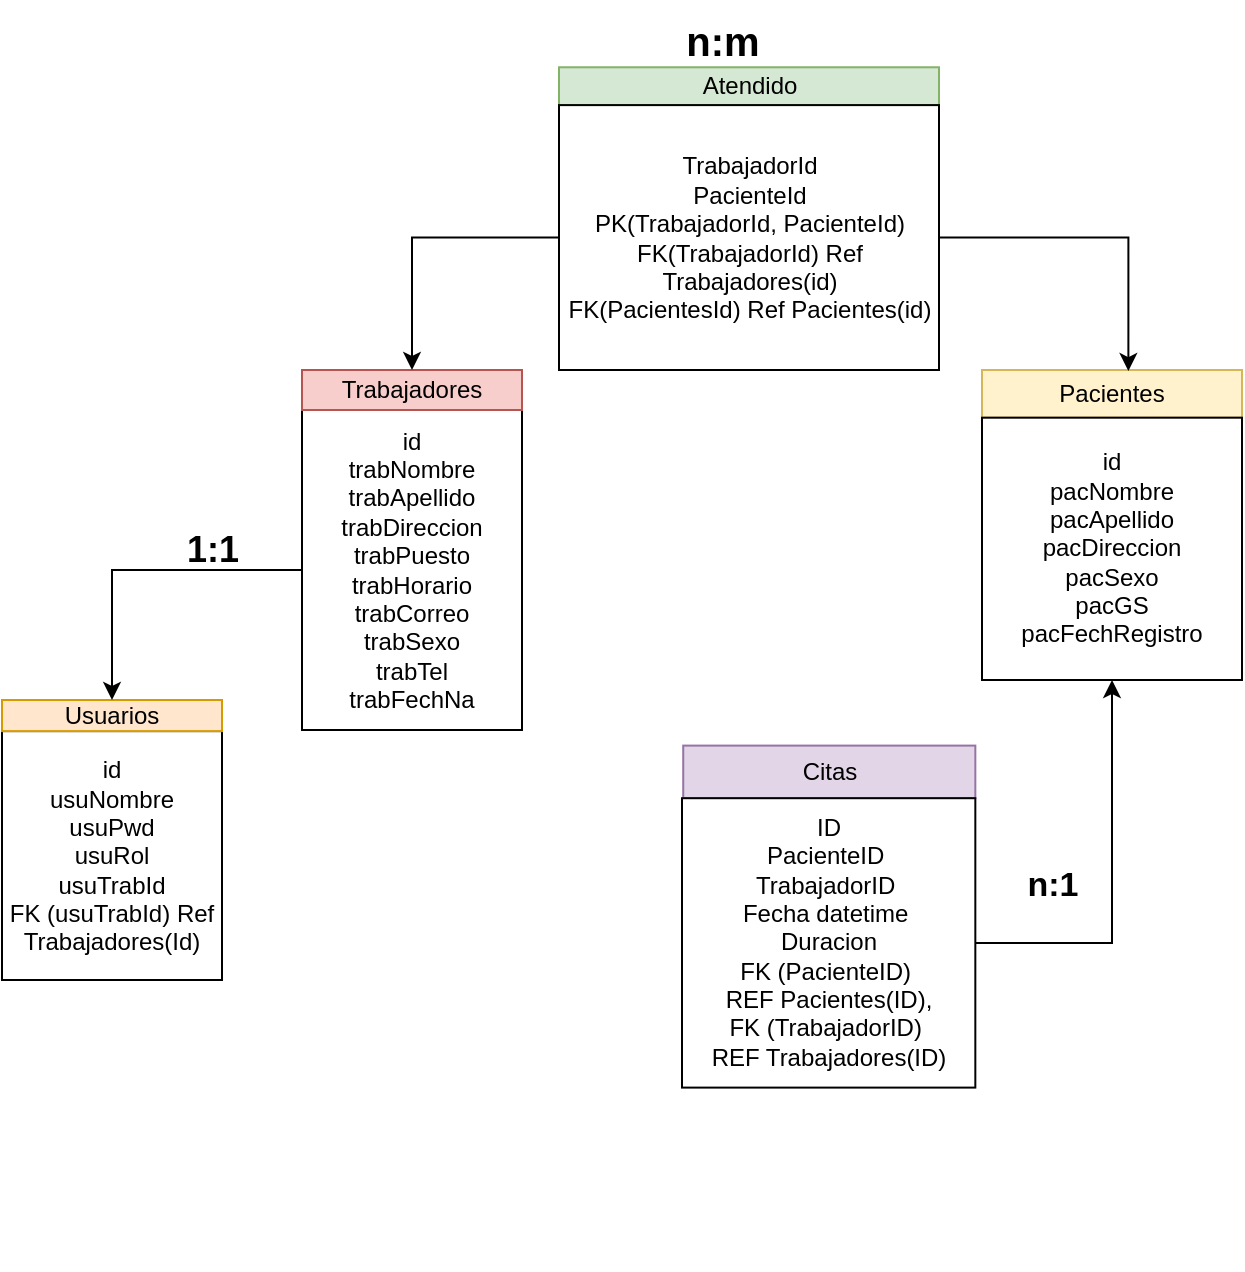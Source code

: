 <mxfile version="21.2.3" type="github">
  <diagram id="T2E_p-HOzJomMQlj3D-k" name="Page-1">
    <mxGraphModel dx="680" dy="1013" grid="1" gridSize="10" guides="1" tooltips="1" connect="1" arrows="1" fold="1" page="1" pageScale="1" pageWidth="827" pageHeight="1169" math="0" shadow="0">
      <root>
        <mxCell id="0" />
        <mxCell id="1" parent="0" />
        <mxCell id="hAJ5YH12Zm33PJV0IgEa-5" value="" style="group" vertex="1" connectable="0" parent="1">
          <mxGeometry x="530" y="395" width="130" height="155" as="geometry" />
        </mxCell>
        <mxCell id="hAJ5YH12Zm33PJV0IgEa-1" value="Pacientes" style="rounded=0;whiteSpace=wrap;html=1;fillColor=#fff2cc;strokeColor=#d6b656;" vertex="1" parent="hAJ5YH12Zm33PJV0IgEa-5">
          <mxGeometry width="130" height="23.846" as="geometry" />
        </mxCell>
        <mxCell id="hAJ5YH12Zm33PJV0IgEa-2" value="id&lt;br&gt;pacNombre&lt;br&gt;pacApellido&lt;br&gt;pacDireccion&lt;br&gt;pacSexo&lt;br&gt;pacGS&lt;br&gt;pacFechRegistro" style="rounded=0;whiteSpace=wrap;html=1;" vertex="1" parent="hAJ5YH12Zm33PJV0IgEa-5">
          <mxGeometry y="23.846" width="130" height="131.154" as="geometry" />
        </mxCell>
        <mxCell id="hAJ5YH12Zm33PJV0IgEa-7" value="" style="group" vertex="1" connectable="0" parent="1">
          <mxGeometry x="190" y="395" width="110" height="180" as="geometry" />
        </mxCell>
        <mxCell id="JsX1po8SNQw9WkHdY-E0-1" value="id&lt;br&gt;trabNombre&lt;br&gt;trabApellido&lt;br&gt;trabDireccion&lt;br&gt;trabPuesto&lt;br&gt;trabHorario&lt;br&gt;trabCorreo&lt;br&gt;trabSexo&lt;br&gt;trabTel&lt;br&gt;trabFechNa" style="rounded=0;whiteSpace=wrap;html=1;" parent="hAJ5YH12Zm33PJV0IgEa-7" vertex="1">
          <mxGeometry y="20" width="110" height="160" as="geometry" />
        </mxCell>
        <mxCell id="JsX1po8SNQw9WkHdY-E0-2" value="Trabajadores" style="rounded=0;whiteSpace=wrap;html=1;fillColor=#f8cecc;strokeColor=#b85450;" parent="hAJ5YH12Zm33PJV0IgEa-7" vertex="1">
          <mxGeometry width="110" height="20" as="geometry" />
        </mxCell>
        <mxCell id="hAJ5YH12Zm33PJV0IgEa-14" style="edgeStyle=orthogonalEdgeStyle;rounded=0;orthogonalLoop=1;jettySize=auto;html=1;exitX=1;exitY=0.5;exitDx=0;exitDy=0;entryX=0.563;entryY=0.022;entryDx=0;entryDy=0;entryPerimeter=0;" edge="1" parent="1" source="hAJ5YH12Zm33PJV0IgEa-4" target="hAJ5YH12Zm33PJV0IgEa-1">
          <mxGeometry relative="1" as="geometry" />
        </mxCell>
        <mxCell id="hAJ5YH12Zm33PJV0IgEa-16" value="" style="group" vertex="1" connectable="0" parent="1">
          <mxGeometry x="318.5" y="210" width="190" height="185" as="geometry" />
        </mxCell>
        <mxCell id="hAJ5YH12Zm33PJV0IgEa-6" value="" style="group" vertex="1" connectable="0" parent="hAJ5YH12Zm33PJV0IgEa-16">
          <mxGeometry y="33.636" width="190" height="151.364" as="geometry" />
        </mxCell>
        <mxCell id="hAJ5YH12Zm33PJV0IgEa-3" value="Atendido" style="rounded=0;whiteSpace=wrap;html=1;fillColor=#d5e8d4;strokeColor=#82b366;" vertex="1" parent="hAJ5YH12Zm33PJV0IgEa-6">
          <mxGeometry width="190" height="18.92" as="geometry" />
        </mxCell>
        <mxCell id="hAJ5YH12Zm33PJV0IgEa-4" value="TrabajadorId&lt;br&gt;PacienteId&lt;br&gt;PK(TrabajadorId, PacienteId)&lt;br&gt;FK(TrabajadorId) Ref Trabajadores(id)&lt;br&gt;FK(PacientesId) Ref Pacientes(id)" style="rounded=0;whiteSpace=wrap;html=1;" vertex="1" parent="hAJ5YH12Zm33PJV0IgEa-6">
          <mxGeometry y="18.92" width="190" height="132.443" as="geometry" />
        </mxCell>
        <mxCell id="hAJ5YH12Zm33PJV0IgEa-12" value="n:m" style="text;html=1;align=center;verticalAlign=middle;resizable=0;points=[];autosize=1;strokeColor=none;fillColor=none;spacing=2;fontSize=20;fontStyle=1" vertex="1" parent="hAJ5YH12Zm33PJV0IgEa-16">
          <mxGeometry x="51.154" width="60" height="40" as="geometry" />
        </mxCell>
        <mxCell id="hAJ5YH12Zm33PJV0IgEa-20" value="" style="group" vertex="1" connectable="0" parent="1">
          <mxGeometry x="40" y="560" width="110" height="140" as="geometry" />
        </mxCell>
        <mxCell id="hAJ5YH12Zm33PJV0IgEa-18" value="id&lt;br&gt;usuNombre&lt;br&gt;usuPwd&lt;br&gt;usuRol&lt;br&gt;usuTrabId&lt;br&gt;FK (usuTrabId) Ref Trabajadores(Id)" style="rounded=0;whiteSpace=wrap;html=1;" vertex="1" parent="hAJ5YH12Zm33PJV0IgEa-20">
          <mxGeometry y="15.556" width="110" height="124.444" as="geometry" />
        </mxCell>
        <mxCell id="hAJ5YH12Zm33PJV0IgEa-19" value="Usuarios" style="rounded=0;whiteSpace=wrap;html=1;fillColor=#ffe6cc;strokeColor=#d79b00;" vertex="1" parent="hAJ5YH12Zm33PJV0IgEa-20">
          <mxGeometry width="110" height="15.556" as="geometry" />
        </mxCell>
        <mxCell id="hAJ5YH12Zm33PJV0IgEa-22" style="edgeStyle=orthogonalEdgeStyle;rounded=0;orthogonalLoop=1;jettySize=auto;html=1;exitX=0;exitY=0.5;exitDx=0;exitDy=0;entryX=0.5;entryY=0;entryDx=0;entryDy=0;" edge="1" parent="1" source="JsX1po8SNQw9WkHdY-E0-1" target="hAJ5YH12Zm33PJV0IgEa-19">
          <mxGeometry relative="1" as="geometry" />
        </mxCell>
        <mxCell id="hAJ5YH12Zm33PJV0IgEa-23" value="1:1" style="text;html=1;align=center;verticalAlign=middle;resizable=0;points=[];autosize=1;strokeColor=none;fillColor=none;spacing=2;fontSize=18;fontStyle=1" vertex="1" parent="1">
          <mxGeometry x="120" y="465" width="50" height="40" as="geometry" />
        </mxCell>
        <mxCell id="hAJ5YH12Zm33PJV0IgEa-24" style="edgeStyle=orthogonalEdgeStyle;rounded=0;orthogonalLoop=1;jettySize=auto;html=1;exitX=0;exitY=0.5;exitDx=0;exitDy=0;entryX=0.5;entryY=0;entryDx=0;entryDy=0;" edge="1" parent="1" source="hAJ5YH12Zm33PJV0IgEa-4" target="JsX1po8SNQw9WkHdY-E0-2">
          <mxGeometry relative="1" as="geometry" />
        </mxCell>
        <mxCell id="hAJ5YH12Zm33PJV0IgEa-26" value="" style="group;fontStyle=0" vertex="1" connectable="0" parent="1">
          <mxGeometry x="440" y="560" width="160" height="285" as="geometry" />
        </mxCell>
        <mxCell id="hAJ5YH12Zm33PJV0IgEa-31" value="" style="group" vertex="1" connectable="0" parent="hAJ5YH12Zm33PJV0IgEa-26">
          <mxGeometry x="-60" y="22.8" width="146.667" height="171" as="geometry" />
        </mxCell>
        <mxCell id="hAJ5YH12Zm33PJV0IgEa-27" value="Citas" style="rounded=0;whiteSpace=wrap;html=1;fillColor=#e1d5e7;strokeColor=#9673a6;" vertex="1" parent="hAJ5YH12Zm33PJV0IgEa-31">
          <mxGeometry x="0.609" width="146.058" height="26.307" as="geometry" />
        </mxCell>
        <mxCell id="hAJ5YH12Zm33PJV0IgEa-28" value="&lt;div&gt;ID&lt;/div&gt;&lt;div&gt;&lt;span style=&quot;font-size: 12px;&quot;&gt;PacienteID&amp;nbsp;&lt;/span&gt;&lt;/div&gt;&lt;div&gt;&lt;span style=&quot;font-size: 12px;&quot;&gt;TrabajadorID&amp;nbsp;&lt;/span&gt;&lt;/div&gt;&lt;div&gt;&lt;span style=&quot;font-size: 12px;&quot;&gt;Fecha datetime&amp;nbsp;&lt;/span&gt;&lt;/div&gt;&lt;div&gt;&lt;span style=&quot;font-size: 12px;&quot;&gt;Duracion&lt;/span&gt;&lt;/div&gt;&lt;div&gt;&lt;span style=&quot;font-size: 12px;&quot;&gt;FK (PacienteID)&amp;nbsp;&lt;/span&gt;&lt;/div&gt;&lt;div&gt;&lt;span style=&quot;font-size: 12px;&quot;&gt;REF Pacientes(ID),&lt;/span&gt;&lt;/div&gt;&lt;div&gt;&lt;span style=&quot;font-size: 12px;&quot;&gt;FK (TrabajadorID)&amp;nbsp;&lt;/span&gt;&lt;/div&gt;&lt;div&gt;&lt;span style=&quot;font-size: 12px;&quot;&gt;REF Trabajadores(ID)&lt;/span&gt;&lt;/div&gt;" style="rounded=0;whiteSpace=wrap;html=1;" vertex="1" parent="hAJ5YH12Zm33PJV0IgEa-31">
          <mxGeometry y="26.307" width="146.667" height="144.693" as="geometry" />
        </mxCell>
        <mxCell id="hAJ5YH12Zm33PJV0IgEa-33" value="&lt;font style=&quot;font-size: 17px;&quot;&gt;&lt;b&gt;n:1&lt;/b&gt;&lt;/font&gt;" style="text;html=1;align=center;verticalAlign=middle;resizable=0;points=[];autosize=1;strokeColor=none;fillColor=none;" vertex="1" parent="hAJ5YH12Zm33PJV0IgEa-26">
          <mxGeometry x="100" y="78.235" width="50" height="30" as="geometry" />
        </mxCell>
        <mxCell id="hAJ5YH12Zm33PJV0IgEa-32" style="edgeStyle=orthogonalEdgeStyle;rounded=0;orthogonalLoop=1;jettySize=auto;html=1;exitX=1;exitY=0.5;exitDx=0;exitDy=0;entryX=0.5;entryY=1;entryDx=0;entryDy=0;" edge="1" parent="1" source="hAJ5YH12Zm33PJV0IgEa-28" target="hAJ5YH12Zm33PJV0IgEa-2">
          <mxGeometry relative="1" as="geometry" />
        </mxCell>
      </root>
    </mxGraphModel>
  </diagram>
</mxfile>
